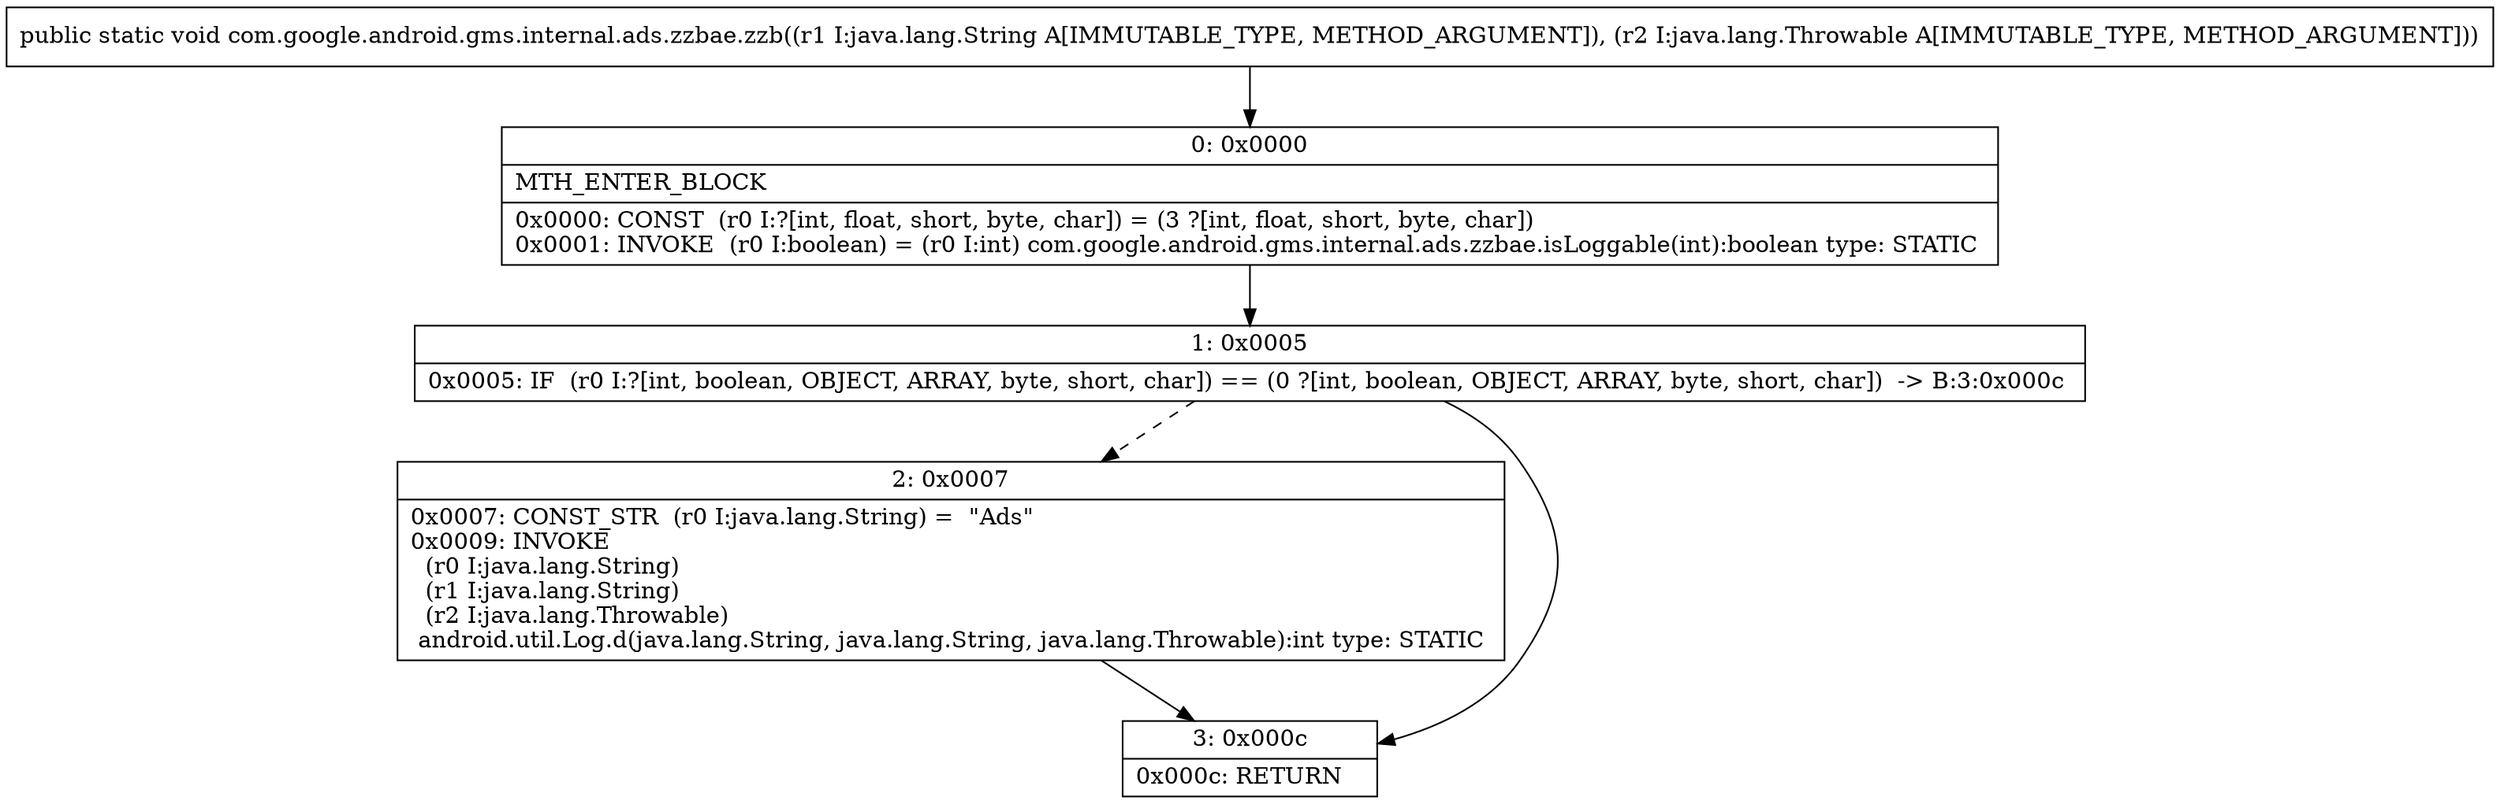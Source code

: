 digraph "CFG forcom.google.android.gms.internal.ads.zzbae.zzb(Ljava\/lang\/String;Ljava\/lang\/Throwable;)V" {
Node_0 [shape=record,label="{0\:\ 0x0000|MTH_ENTER_BLOCK\l|0x0000: CONST  (r0 I:?[int, float, short, byte, char]) = (3 ?[int, float, short, byte, char]) \l0x0001: INVOKE  (r0 I:boolean) = (r0 I:int) com.google.android.gms.internal.ads.zzbae.isLoggable(int):boolean type: STATIC \l}"];
Node_1 [shape=record,label="{1\:\ 0x0005|0x0005: IF  (r0 I:?[int, boolean, OBJECT, ARRAY, byte, short, char]) == (0 ?[int, boolean, OBJECT, ARRAY, byte, short, char])  \-\> B:3:0x000c \l}"];
Node_2 [shape=record,label="{2\:\ 0x0007|0x0007: CONST_STR  (r0 I:java.lang.String) =  \"Ads\" \l0x0009: INVOKE  \l  (r0 I:java.lang.String)\l  (r1 I:java.lang.String)\l  (r2 I:java.lang.Throwable)\l android.util.Log.d(java.lang.String, java.lang.String, java.lang.Throwable):int type: STATIC \l}"];
Node_3 [shape=record,label="{3\:\ 0x000c|0x000c: RETURN   \l}"];
MethodNode[shape=record,label="{public static void com.google.android.gms.internal.ads.zzbae.zzb((r1 I:java.lang.String A[IMMUTABLE_TYPE, METHOD_ARGUMENT]), (r2 I:java.lang.Throwable A[IMMUTABLE_TYPE, METHOD_ARGUMENT])) }"];
MethodNode -> Node_0;
Node_0 -> Node_1;
Node_1 -> Node_2[style=dashed];
Node_1 -> Node_3;
Node_2 -> Node_3;
}

